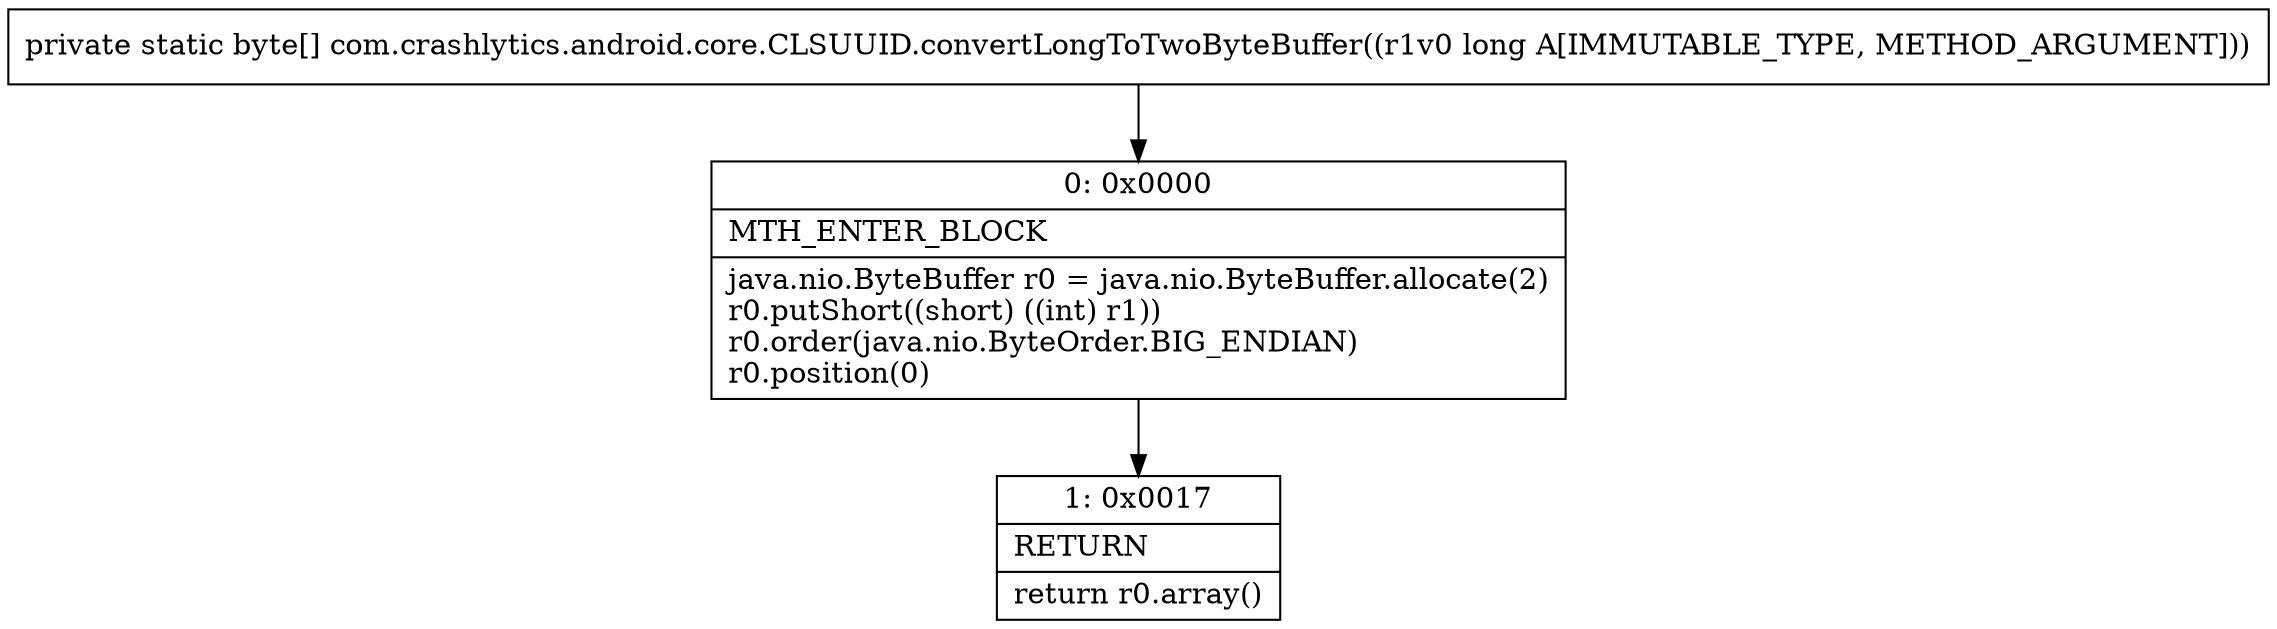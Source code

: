 digraph "CFG forcom.crashlytics.android.core.CLSUUID.convertLongToTwoByteBuffer(J)[B" {
Node_0 [shape=record,label="{0\:\ 0x0000|MTH_ENTER_BLOCK\l|java.nio.ByteBuffer r0 = java.nio.ByteBuffer.allocate(2)\lr0.putShort((short) ((int) r1))\lr0.order(java.nio.ByteOrder.BIG_ENDIAN)\lr0.position(0)\l}"];
Node_1 [shape=record,label="{1\:\ 0x0017|RETURN\l|return r0.array()\l}"];
MethodNode[shape=record,label="{private static byte[] com.crashlytics.android.core.CLSUUID.convertLongToTwoByteBuffer((r1v0 long A[IMMUTABLE_TYPE, METHOD_ARGUMENT])) }"];
MethodNode -> Node_0;
Node_0 -> Node_1;
}

